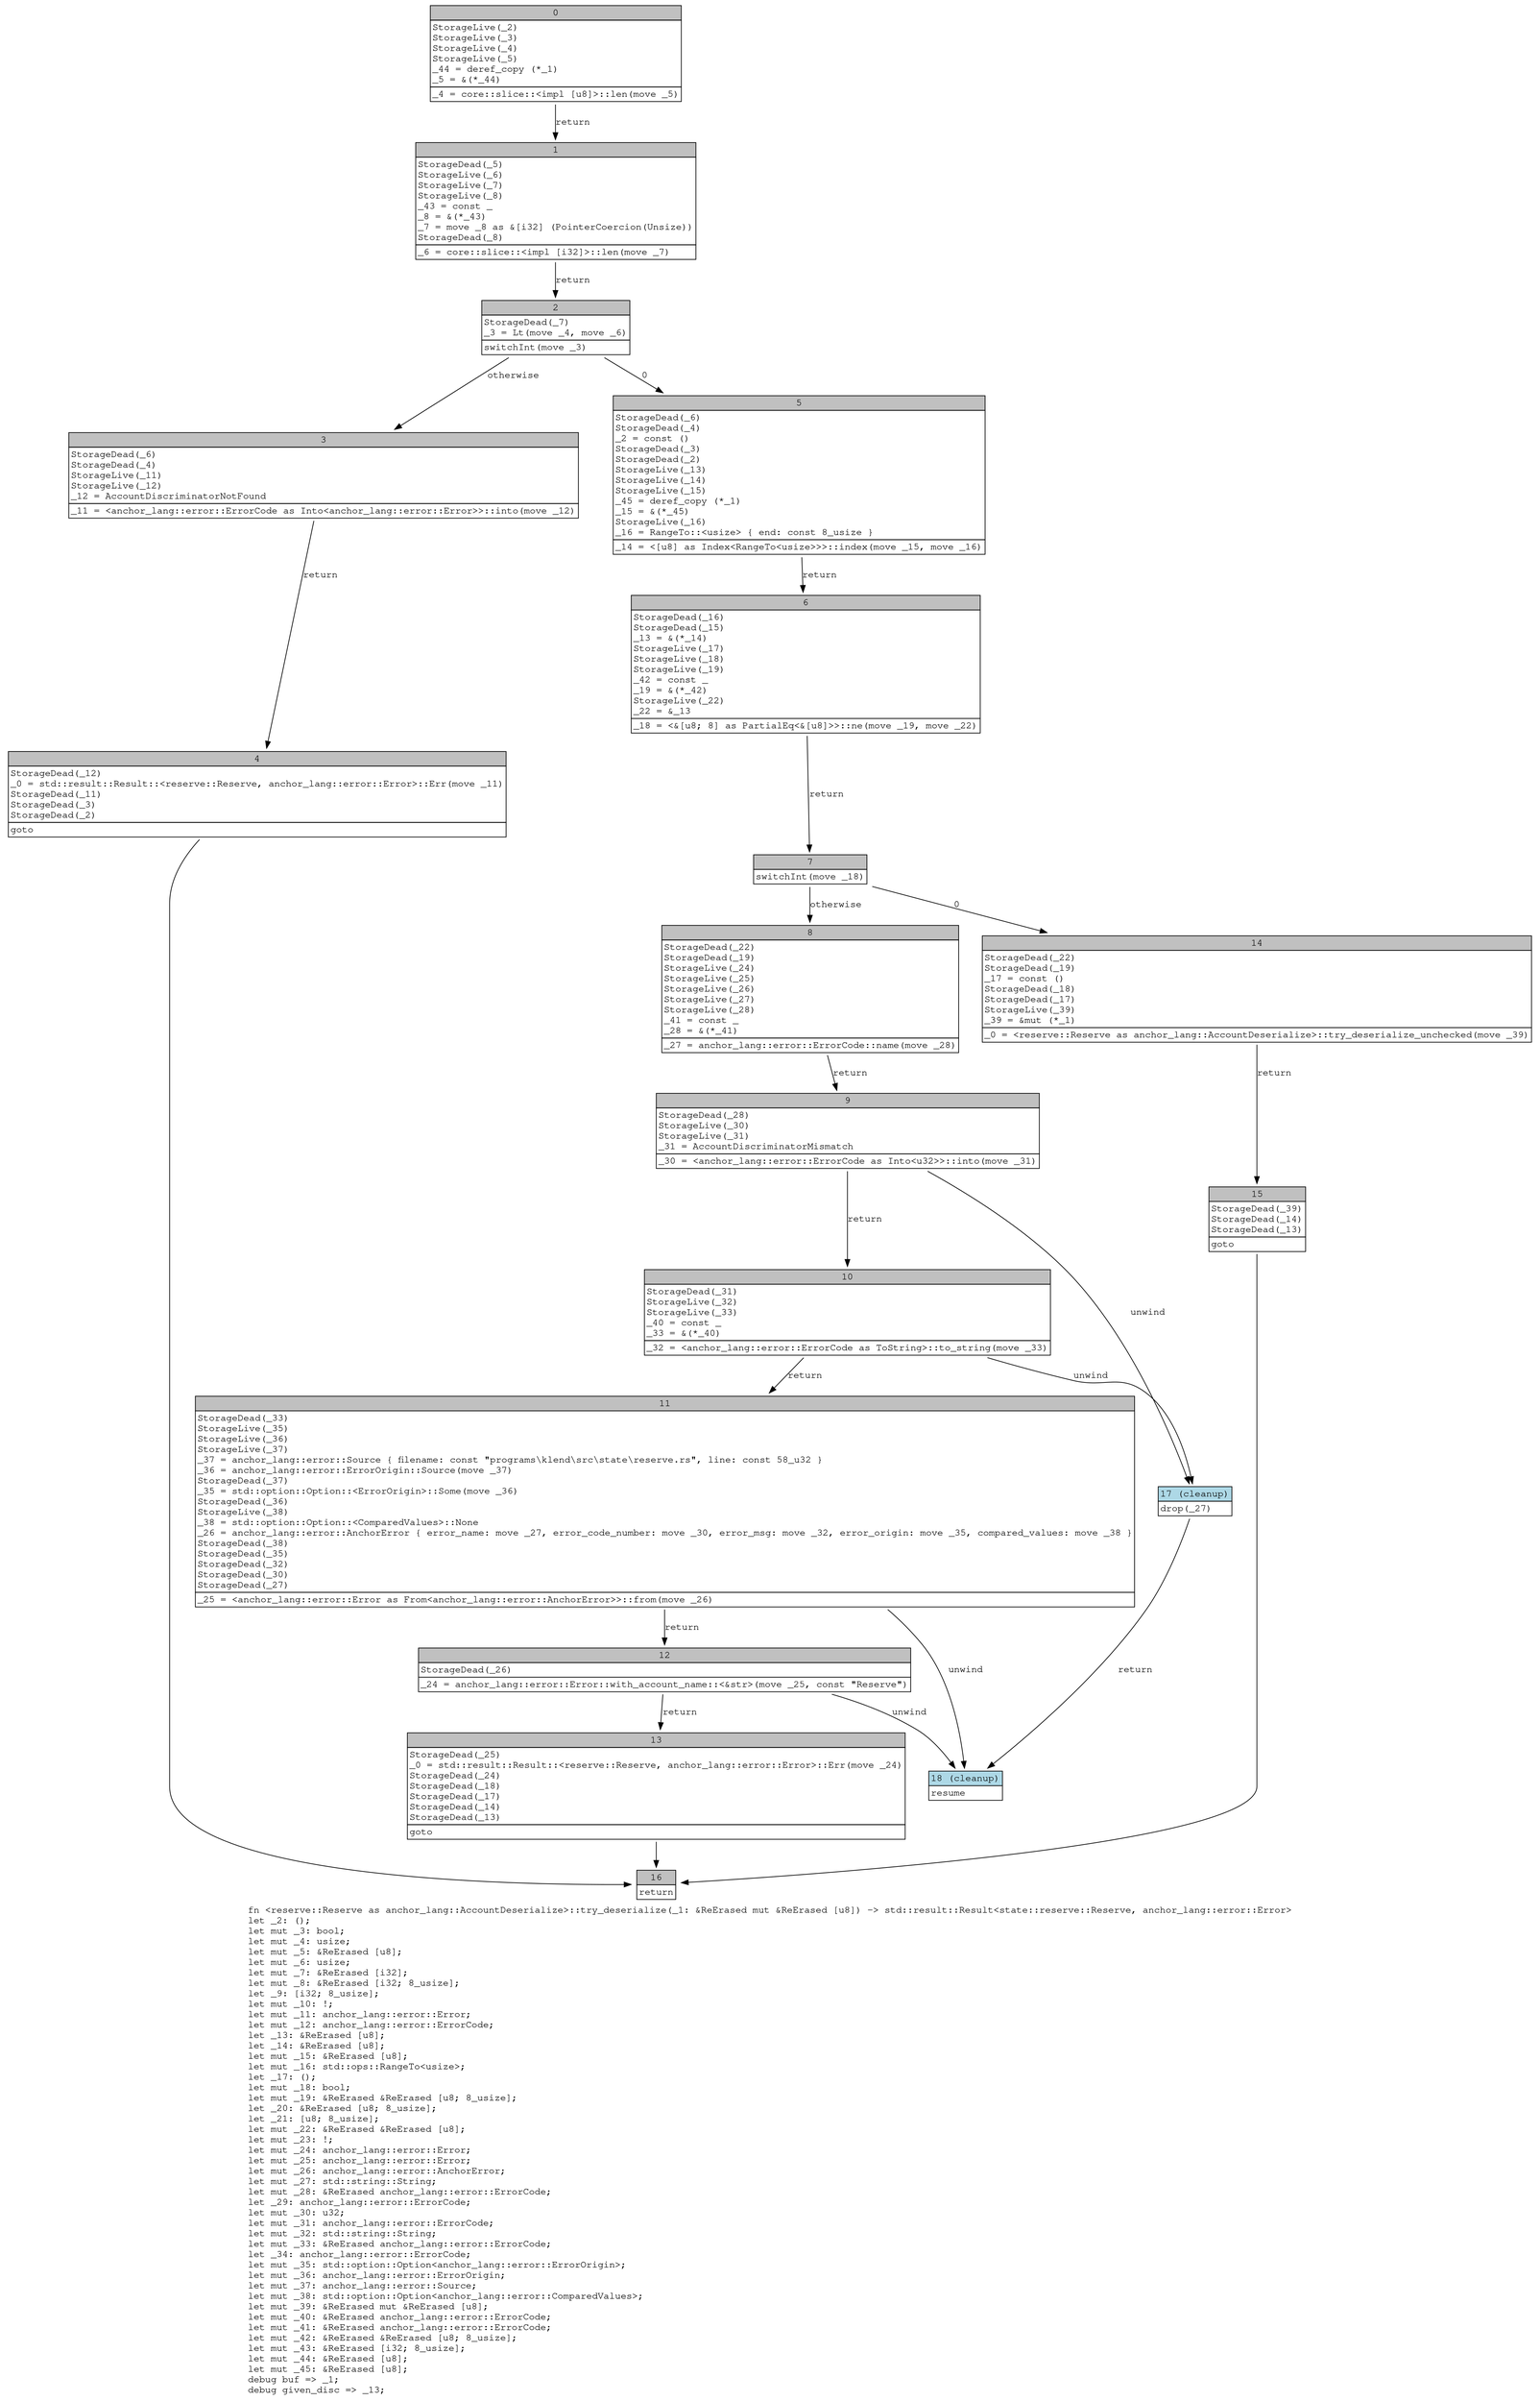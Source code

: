 digraph Mir_0_8961 {
    graph [fontname="Courier, monospace"];
    node [fontname="Courier, monospace"];
    edge [fontname="Courier, monospace"];
    label=<fn &lt;reserve::Reserve as anchor_lang::AccountDeserialize&gt;::try_deserialize(_1: &amp;ReErased mut &amp;ReErased [u8]) -&gt; std::result::Result&lt;state::reserve::Reserve, anchor_lang::error::Error&gt;<br align="left"/>let _2: ();<br align="left"/>let mut _3: bool;<br align="left"/>let mut _4: usize;<br align="left"/>let mut _5: &amp;ReErased [u8];<br align="left"/>let mut _6: usize;<br align="left"/>let mut _7: &amp;ReErased [i32];<br align="left"/>let mut _8: &amp;ReErased [i32; 8_usize];<br align="left"/>let _9: [i32; 8_usize];<br align="left"/>let mut _10: !;<br align="left"/>let mut _11: anchor_lang::error::Error;<br align="left"/>let mut _12: anchor_lang::error::ErrorCode;<br align="left"/>let _13: &amp;ReErased [u8];<br align="left"/>let _14: &amp;ReErased [u8];<br align="left"/>let mut _15: &amp;ReErased [u8];<br align="left"/>let mut _16: std::ops::RangeTo&lt;usize&gt;;<br align="left"/>let _17: ();<br align="left"/>let mut _18: bool;<br align="left"/>let mut _19: &amp;ReErased &amp;ReErased [u8; 8_usize];<br align="left"/>let _20: &amp;ReErased [u8; 8_usize];<br align="left"/>let _21: [u8; 8_usize];<br align="left"/>let mut _22: &amp;ReErased &amp;ReErased [u8];<br align="left"/>let mut _23: !;<br align="left"/>let mut _24: anchor_lang::error::Error;<br align="left"/>let mut _25: anchor_lang::error::Error;<br align="left"/>let mut _26: anchor_lang::error::AnchorError;<br align="left"/>let mut _27: std::string::String;<br align="left"/>let mut _28: &amp;ReErased anchor_lang::error::ErrorCode;<br align="left"/>let _29: anchor_lang::error::ErrorCode;<br align="left"/>let mut _30: u32;<br align="left"/>let mut _31: anchor_lang::error::ErrorCode;<br align="left"/>let mut _32: std::string::String;<br align="left"/>let mut _33: &amp;ReErased anchor_lang::error::ErrorCode;<br align="left"/>let _34: anchor_lang::error::ErrorCode;<br align="left"/>let mut _35: std::option::Option&lt;anchor_lang::error::ErrorOrigin&gt;;<br align="left"/>let mut _36: anchor_lang::error::ErrorOrigin;<br align="left"/>let mut _37: anchor_lang::error::Source;<br align="left"/>let mut _38: std::option::Option&lt;anchor_lang::error::ComparedValues&gt;;<br align="left"/>let mut _39: &amp;ReErased mut &amp;ReErased [u8];<br align="left"/>let mut _40: &amp;ReErased anchor_lang::error::ErrorCode;<br align="left"/>let mut _41: &amp;ReErased anchor_lang::error::ErrorCode;<br align="left"/>let mut _42: &amp;ReErased &amp;ReErased [u8; 8_usize];<br align="left"/>let mut _43: &amp;ReErased [i32; 8_usize];<br align="left"/>let mut _44: &amp;ReErased [u8];<br align="left"/>let mut _45: &amp;ReErased [u8];<br align="left"/>debug buf =&gt; _1;<br align="left"/>debug given_disc =&gt; _13;<br align="left"/>>;
    bb0__0_8961 [shape="none", label=<<table border="0" cellborder="1" cellspacing="0"><tr><td bgcolor="gray" align="center" colspan="1">0</td></tr><tr><td align="left" balign="left">StorageLive(_2)<br/>StorageLive(_3)<br/>StorageLive(_4)<br/>StorageLive(_5)<br/>_44 = deref_copy (*_1)<br/>_5 = &amp;(*_44)<br/></td></tr><tr><td align="left">_4 = core::slice::&lt;impl [u8]&gt;::len(move _5)</td></tr></table>>];
    bb1__0_8961 [shape="none", label=<<table border="0" cellborder="1" cellspacing="0"><tr><td bgcolor="gray" align="center" colspan="1">1</td></tr><tr><td align="left" balign="left">StorageDead(_5)<br/>StorageLive(_6)<br/>StorageLive(_7)<br/>StorageLive(_8)<br/>_43 = const _<br/>_8 = &amp;(*_43)<br/>_7 = move _8 as &amp;[i32] (PointerCoercion(Unsize))<br/>StorageDead(_8)<br/></td></tr><tr><td align="left">_6 = core::slice::&lt;impl [i32]&gt;::len(move _7)</td></tr></table>>];
    bb2__0_8961 [shape="none", label=<<table border="0" cellborder="1" cellspacing="0"><tr><td bgcolor="gray" align="center" colspan="1">2</td></tr><tr><td align="left" balign="left">StorageDead(_7)<br/>_3 = Lt(move _4, move _6)<br/></td></tr><tr><td align="left">switchInt(move _3)</td></tr></table>>];
    bb3__0_8961 [shape="none", label=<<table border="0" cellborder="1" cellspacing="0"><tr><td bgcolor="gray" align="center" colspan="1">3</td></tr><tr><td align="left" balign="left">StorageDead(_6)<br/>StorageDead(_4)<br/>StorageLive(_11)<br/>StorageLive(_12)<br/>_12 = AccountDiscriminatorNotFound<br/></td></tr><tr><td align="left">_11 = &lt;anchor_lang::error::ErrorCode as Into&lt;anchor_lang::error::Error&gt;&gt;::into(move _12)</td></tr></table>>];
    bb4__0_8961 [shape="none", label=<<table border="0" cellborder="1" cellspacing="0"><tr><td bgcolor="gray" align="center" colspan="1">4</td></tr><tr><td align="left" balign="left">StorageDead(_12)<br/>_0 = std::result::Result::&lt;reserve::Reserve, anchor_lang::error::Error&gt;::Err(move _11)<br/>StorageDead(_11)<br/>StorageDead(_3)<br/>StorageDead(_2)<br/></td></tr><tr><td align="left">goto</td></tr></table>>];
    bb5__0_8961 [shape="none", label=<<table border="0" cellborder="1" cellspacing="0"><tr><td bgcolor="gray" align="center" colspan="1">5</td></tr><tr><td align="left" balign="left">StorageDead(_6)<br/>StorageDead(_4)<br/>_2 = const ()<br/>StorageDead(_3)<br/>StorageDead(_2)<br/>StorageLive(_13)<br/>StorageLive(_14)<br/>StorageLive(_15)<br/>_45 = deref_copy (*_1)<br/>_15 = &amp;(*_45)<br/>StorageLive(_16)<br/>_16 = RangeTo::&lt;usize&gt; { end: const 8_usize }<br/></td></tr><tr><td align="left">_14 = &lt;[u8] as Index&lt;RangeTo&lt;usize&gt;&gt;&gt;::index(move _15, move _16)</td></tr></table>>];
    bb6__0_8961 [shape="none", label=<<table border="0" cellborder="1" cellspacing="0"><tr><td bgcolor="gray" align="center" colspan="1">6</td></tr><tr><td align="left" balign="left">StorageDead(_16)<br/>StorageDead(_15)<br/>_13 = &amp;(*_14)<br/>StorageLive(_17)<br/>StorageLive(_18)<br/>StorageLive(_19)<br/>_42 = const _<br/>_19 = &amp;(*_42)<br/>StorageLive(_22)<br/>_22 = &amp;_13<br/></td></tr><tr><td align="left">_18 = &lt;&amp;[u8; 8] as PartialEq&lt;&amp;[u8]&gt;&gt;::ne(move _19, move _22)</td></tr></table>>];
    bb7__0_8961 [shape="none", label=<<table border="0" cellborder="1" cellspacing="0"><tr><td bgcolor="gray" align="center" colspan="1">7</td></tr><tr><td align="left">switchInt(move _18)</td></tr></table>>];
    bb8__0_8961 [shape="none", label=<<table border="0" cellborder="1" cellspacing="0"><tr><td bgcolor="gray" align="center" colspan="1">8</td></tr><tr><td align="left" balign="left">StorageDead(_22)<br/>StorageDead(_19)<br/>StorageLive(_24)<br/>StorageLive(_25)<br/>StorageLive(_26)<br/>StorageLive(_27)<br/>StorageLive(_28)<br/>_41 = const _<br/>_28 = &amp;(*_41)<br/></td></tr><tr><td align="left">_27 = anchor_lang::error::ErrorCode::name(move _28)</td></tr></table>>];
    bb9__0_8961 [shape="none", label=<<table border="0" cellborder="1" cellspacing="0"><tr><td bgcolor="gray" align="center" colspan="1">9</td></tr><tr><td align="left" balign="left">StorageDead(_28)<br/>StorageLive(_30)<br/>StorageLive(_31)<br/>_31 = AccountDiscriminatorMismatch<br/></td></tr><tr><td align="left">_30 = &lt;anchor_lang::error::ErrorCode as Into&lt;u32&gt;&gt;::into(move _31)</td></tr></table>>];
    bb10__0_8961 [shape="none", label=<<table border="0" cellborder="1" cellspacing="0"><tr><td bgcolor="gray" align="center" colspan="1">10</td></tr><tr><td align="left" balign="left">StorageDead(_31)<br/>StorageLive(_32)<br/>StorageLive(_33)<br/>_40 = const _<br/>_33 = &amp;(*_40)<br/></td></tr><tr><td align="left">_32 = &lt;anchor_lang::error::ErrorCode as ToString&gt;::to_string(move _33)</td></tr></table>>];
    bb11__0_8961 [shape="none", label=<<table border="0" cellborder="1" cellspacing="0"><tr><td bgcolor="gray" align="center" colspan="1">11</td></tr><tr><td align="left" balign="left">StorageDead(_33)<br/>StorageLive(_35)<br/>StorageLive(_36)<br/>StorageLive(_37)<br/>_37 = anchor_lang::error::Source { filename: const &quot;programs\\klend\\src\\state\\reserve.rs&quot;, line: const 58_u32 }<br/>_36 = anchor_lang::error::ErrorOrigin::Source(move _37)<br/>StorageDead(_37)<br/>_35 = std::option::Option::&lt;ErrorOrigin&gt;::Some(move _36)<br/>StorageDead(_36)<br/>StorageLive(_38)<br/>_38 = std::option::Option::&lt;ComparedValues&gt;::None<br/>_26 = anchor_lang::error::AnchorError { error_name: move _27, error_code_number: move _30, error_msg: move _32, error_origin: move _35, compared_values: move _38 }<br/>StorageDead(_38)<br/>StorageDead(_35)<br/>StorageDead(_32)<br/>StorageDead(_30)<br/>StorageDead(_27)<br/></td></tr><tr><td align="left">_25 = &lt;anchor_lang::error::Error as From&lt;anchor_lang::error::AnchorError&gt;&gt;::from(move _26)</td></tr></table>>];
    bb12__0_8961 [shape="none", label=<<table border="0" cellborder="1" cellspacing="0"><tr><td bgcolor="gray" align="center" colspan="1">12</td></tr><tr><td align="left" balign="left">StorageDead(_26)<br/></td></tr><tr><td align="left">_24 = anchor_lang::error::Error::with_account_name::&lt;&amp;str&gt;(move _25, const &quot;Reserve&quot;)</td></tr></table>>];
    bb13__0_8961 [shape="none", label=<<table border="0" cellborder="1" cellspacing="0"><tr><td bgcolor="gray" align="center" colspan="1">13</td></tr><tr><td align="left" balign="left">StorageDead(_25)<br/>_0 = std::result::Result::&lt;reserve::Reserve, anchor_lang::error::Error&gt;::Err(move _24)<br/>StorageDead(_24)<br/>StorageDead(_18)<br/>StorageDead(_17)<br/>StorageDead(_14)<br/>StorageDead(_13)<br/></td></tr><tr><td align="left">goto</td></tr></table>>];
    bb14__0_8961 [shape="none", label=<<table border="0" cellborder="1" cellspacing="0"><tr><td bgcolor="gray" align="center" colspan="1">14</td></tr><tr><td align="left" balign="left">StorageDead(_22)<br/>StorageDead(_19)<br/>_17 = const ()<br/>StorageDead(_18)<br/>StorageDead(_17)<br/>StorageLive(_39)<br/>_39 = &amp;mut (*_1)<br/></td></tr><tr><td align="left">_0 = &lt;reserve::Reserve as anchor_lang::AccountDeserialize&gt;::try_deserialize_unchecked(move _39)</td></tr></table>>];
    bb15__0_8961 [shape="none", label=<<table border="0" cellborder="1" cellspacing="0"><tr><td bgcolor="gray" align="center" colspan="1">15</td></tr><tr><td align="left" balign="left">StorageDead(_39)<br/>StorageDead(_14)<br/>StorageDead(_13)<br/></td></tr><tr><td align="left">goto</td></tr></table>>];
    bb16__0_8961 [shape="none", label=<<table border="0" cellborder="1" cellspacing="0"><tr><td bgcolor="gray" align="center" colspan="1">16</td></tr><tr><td align="left">return</td></tr></table>>];
    bb17__0_8961 [shape="none", label=<<table border="0" cellborder="1" cellspacing="0"><tr><td bgcolor="lightblue" align="center" colspan="1">17 (cleanup)</td></tr><tr><td align="left">drop(_27)</td></tr></table>>];
    bb18__0_8961 [shape="none", label=<<table border="0" cellborder="1" cellspacing="0"><tr><td bgcolor="lightblue" align="center" colspan="1">18 (cleanup)</td></tr><tr><td align="left">resume</td></tr></table>>];
    bb0__0_8961 -> bb1__0_8961 [label="return"];
    bb1__0_8961 -> bb2__0_8961 [label="return"];
    bb2__0_8961 -> bb5__0_8961 [label="0"];
    bb2__0_8961 -> bb3__0_8961 [label="otherwise"];
    bb3__0_8961 -> bb4__0_8961 [label="return"];
    bb4__0_8961 -> bb16__0_8961 [label=""];
    bb5__0_8961 -> bb6__0_8961 [label="return"];
    bb6__0_8961 -> bb7__0_8961 [label="return"];
    bb7__0_8961 -> bb14__0_8961 [label="0"];
    bb7__0_8961 -> bb8__0_8961 [label="otherwise"];
    bb8__0_8961 -> bb9__0_8961 [label="return"];
    bb9__0_8961 -> bb10__0_8961 [label="return"];
    bb9__0_8961 -> bb17__0_8961 [label="unwind"];
    bb10__0_8961 -> bb11__0_8961 [label="return"];
    bb10__0_8961 -> bb17__0_8961 [label="unwind"];
    bb11__0_8961 -> bb12__0_8961 [label="return"];
    bb11__0_8961 -> bb18__0_8961 [label="unwind"];
    bb12__0_8961 -> bb13__0_8961 [label="return"];
    bb12__0_8961 -> bb18__0_8961 [label="unwind"];
    bb13__0_8961 -> bb16__0_8961 [label=""];
    bb14__0_8961 -> bb15__0_8961 [label="return"];
    bb15__0_8961 -> bb16__0_8961 [label=""];
    bb17__0_8961 -> bb18__0_8961 [label="return"];
}
